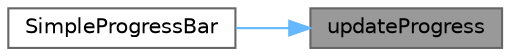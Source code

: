 digraph "updateProgress"
{
 // INTERACTIVE_SVG=YES
 // LATEX_PDF_SIZE
  bgcolor="transparent";
  edge [fontname=Helvetica,fontsize=10,labelfontname=Helvetica,labelfontsize=10];
  node [fontname=Helvetica,fontsize=10,shape=box,height=0.2,width=0.4];
  rankdir="RL";
  Node1 [label="updateProgress",height=0.2,width=0.4,color="gray40", fillcolor="grey60", style="filled", fontcolor="black",tooltip="ProgressIndicator interface."];
  Node1 -> Node2 [dir="back",color="steelblue1",style="solid"];
  Node2 [label="SimpleProgressBar",height=0.2,width=0.4,color="grey40", fillcolor="white", style="filled",URL="$classore_1_1data_1_1_simple_progress_bar.html#abc76a46143913928ac265a4568e725d5",tooltip=" "];
}
